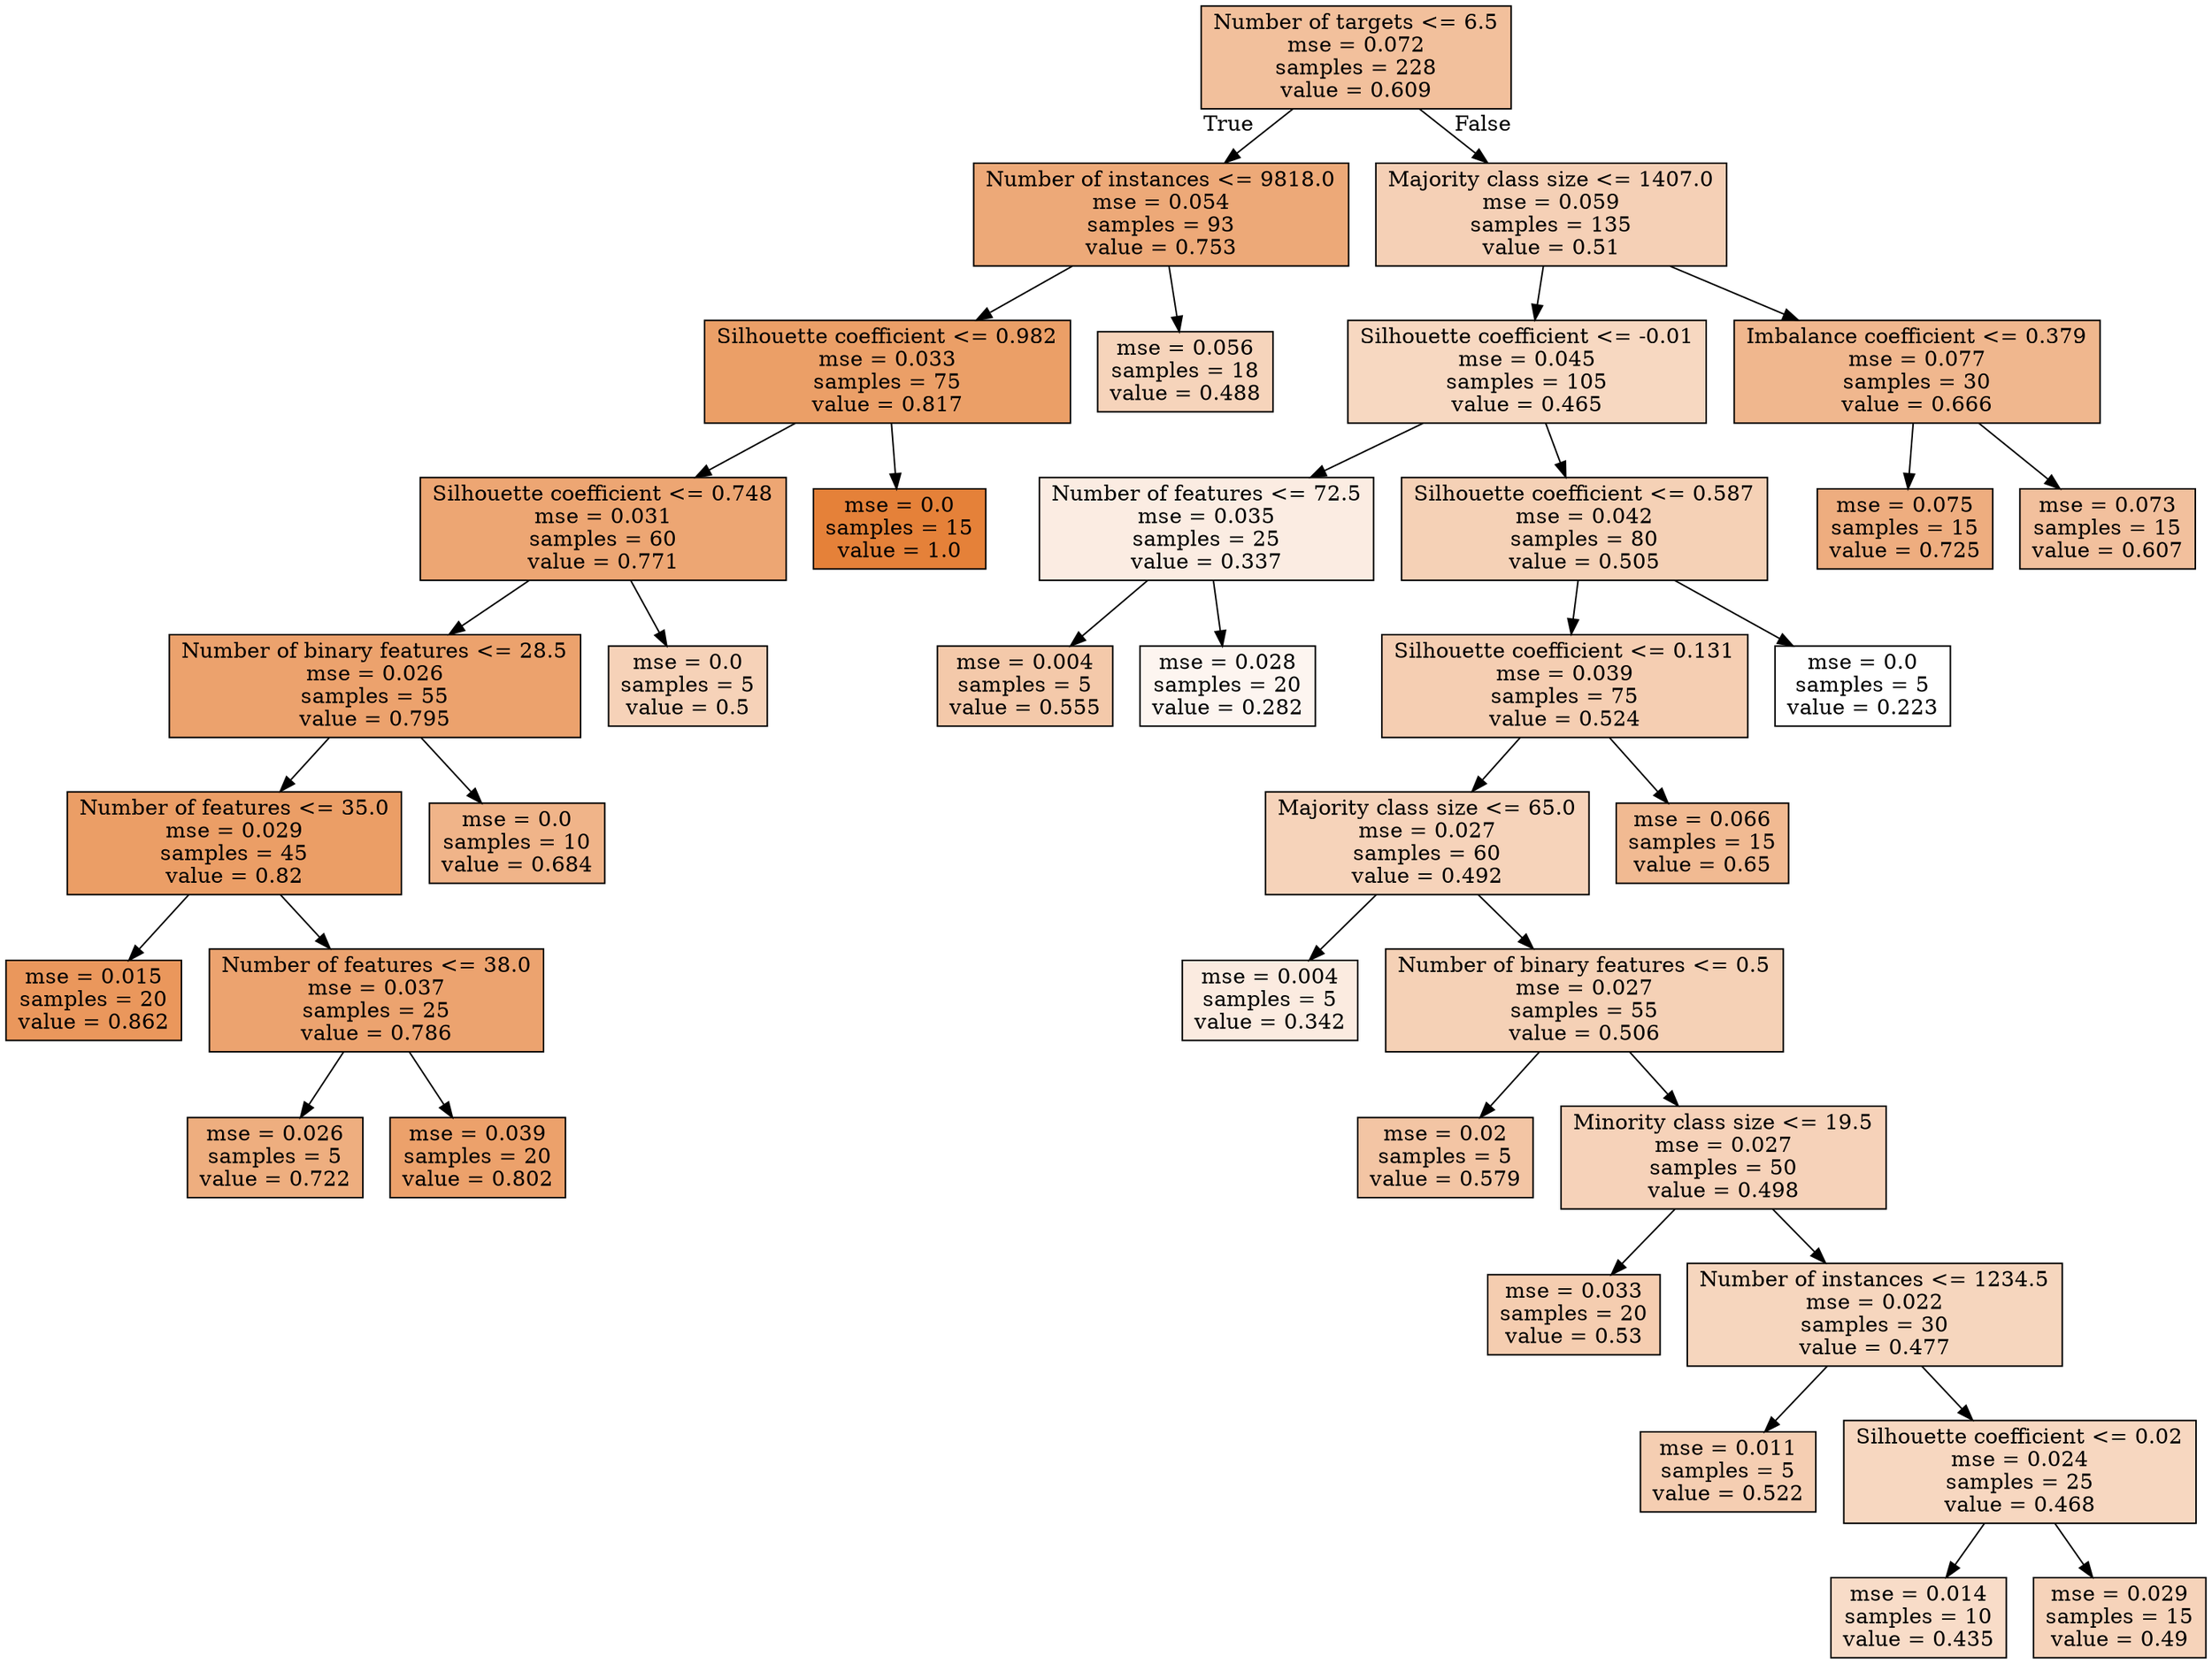 digraph Tree {
node [shape=box, style="filled", color="black"] ;
0 [label="Number of targets <= 6.5\nmse = 0.072\nsamples = 228\nvalue = 0.609", fillcolor="#e581397f"] ;
1 [label="Number of instances <= 9818.0\nmse = 0.054\nsamples = 93\nvalue = 0.753", fillcolor="#e58139ae"] ;
0 -> 1 [labeldistance=2.5, labelangle=45, headlabel="True"] ;
2 [label="Silhouette coefficient <= 0.982\nmse = 0.033\nsamples = 75\nvalue = 0.817", fillcolor="#e58139c3"] ;
1 -> 2 ;
3 [label="Silhouette coefficient <= 0.748\nmse = 0.031\nsamples = 60\nvalue = 0.771", fillcolor="#e58139b4"] ;
2 -> 3 ;
4 [label="Number of binary features <= 28.5\nmse = 0.026\nsamples = 55\nvalue = 0.795", fillcolor="#e58139bc"] ;
3 -> 4 ;
5 [label="Number of features <= 35.0\nmse = 0.029\nsamples = 45\nvalue = 0.82", fillcolor="#e58139c4"] ;
4 -> 5 ;
6 [label="mse = 0.015\nsamples = 20\nvalue = 0.862", fillcolor="#e58139d2"] ;
5 -> 6 ;
7 [label="Number of features <= 38.0\nmse = 0.037\nsamples = 25\nvalue = 0.786", fillcolor="#e58139b9"] ;
5 -> 7 ;
8 [label="mse = 0.026\nsamples = 5\nvalue = 0.722", fillcolor="#e58139a4"] ;
7 -> 8 ;
9 [label="mse = 0.039\nsamples = 20\nvalue = 0.802", fillcolor="#e58139be"] ;
7 -> 9 ;
10 [label="mse = 0.0\nsamples = 10\nvalue = 0.684", fillcolor="#e5813997"] ;
4 -> 10 ;
11 [label="mse = 0.0\nsamples = 5\nvalue = 0.5", fillcolor="#e581395b"] ;
3 -> 11 ;
12 [label="mse = 0.0\nsamples = 15\nvalue = 1.0", fillcolor="#e58139ff"] ;
2 -> 12 ;
13 [label="mse = 0.056\nsamples = 18\nvalue = 0.488", fillcolor="#e5813957"] ;
1 -> 13 ;
14 [label="Majority class size <= 1407.0\nmse = 0.059\nsamples = 135\nvalue = 0.51", fillcolor="#e581395e"] ;
0 -> 14 [labeldistance=2.5, labelangle=-45, headlabel="False"] ;
15 [label="Silhouette coefficient <= -0.01\nmse = 0.045\nsamples = 105\nvalue = 0.465", fillcolor="#e581394f"] ;
14 -> 15 ;
16 [label="Number of features <= 72.5\nmse = 0.035\nsamples = 25\nvalue = 0.337", fillcolor="#e5813925"] ;
15 -> 16 ;
17 [label="mse = 0.004\nsamples = 5\nvalue = 0.555", fillcolor="#e581396d"] ;
16 -> 17 ;
18 [label="mse = 0.028\nsamples = 20\nvalue = 0.282", fillcolor="#e5813913"] ;
16 -> 18 ;
19 [label="Silhouette coefficient <= 0.587\nmse = 0.042\nsamples = 80\nvalue = 0.505", fillcolor="#e581395d"] ;
15 -> 19 ;
20 [label="Silhouette coefficient <= 0.131\nmse = 0.039\nsamples = 75\nvalue = 0.524", fillcolor="#e5813963"] ;
19 -> 20 ;
21 [label="Majority class size <= 65.0\nmse = 0.027\nsamples = 60\nvalue = 0.492", fillcolor="#e5813958"] ;
20 -> 21 ;
22 [label="mse = 0.004\nsamples = 5\nvalue = 0.342", fillcolor="#e5813927"] ;
21 -> 22 ;
23 [label="Number of binary features <= 0.5\nmse = 0.027\nsamples = 55\nvalue = 0.506", fillcolor="#e581395d"] ;
21 -> 23 ;
24 [label="mse = 0.02\nsamples = 5\nvalue = 0.579", fillcolor="#e5813975"] ;
23 -> 24 ;
25 [label="Minority class size <= 19.5\nmse = 0.027\nsamples = 50\nvalue = 0.498", fillcolor="#e581395a"] ;
23 -> 25 ;
26 [label="mse = 0.033\nsamples = 20\nvalue = 0.53", fillcolor="#e5813965"] ;
25 -> 26 ;
27 [label="Number of instances <= 1234.5\nmse = 0.022\nsamples = 30\nvalue = 0.477", fillcolor="#e5813953"] ;
25 -> 27 ;
28 [label="mse = 0.011\nsamples = 5\nvalue = 0.522", fillcolor="#e5813962"] ;
27 -> 28 ;
29 [label="Silhouette coefficient <= 0.02\nmse = 0.024\nsamples = 25\nvalue = 0.468", fillcolor="#e5813950"] ;
27 -> 29 ;
30 [label="mse = 0.014\nsamples = 10\nvalue = 0.435", fillcolor="#e5813946"] ;
29 -> 30 ;
31 [label="mse = 0.029\nsamples = 15\nvalue = 0.49", fillcolor="#e5813958"] ;
29 -> 31 ;
32 [label="mse = 0.066\nsamples = 15\nvalue = 0.65", fillcolor="#e581398c"] ;
20 -> 32 ;
33 [label="mse = 0.0\nsamples = 5\nvalue = 0.223", fillcolor="#e5813900"] ;
19 -> 33 ;
34 [label="Imbalance coefficient <= 0.379\nmse = 0.077\nsamples = 30\nvalue = 0.666", fillcolor="#e5813991"] ;
14 -> 34 ;
35 [label="mse = 0.075\nsamples = 15\nvalue = 0.725", fillcolor="#e58139a5"] ;
34 -> 35 ;
36 [label="mse = 0.073\nsamples = 15\nvalue = 0.607", fillcolor="#e581397e"] ;
34 -> 36 ;
}